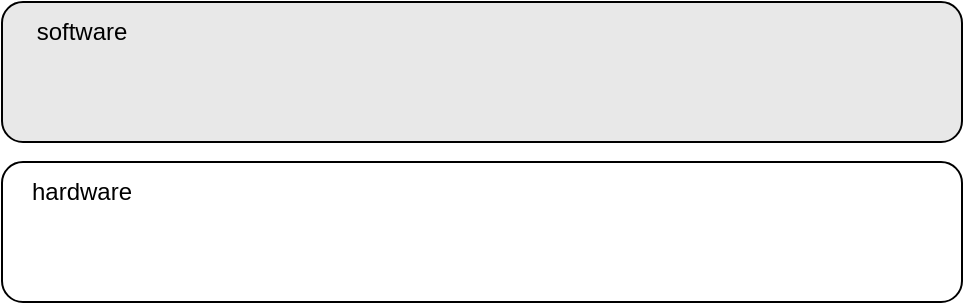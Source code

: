 <mxfile version="21.1.2" type="device">
  <diagram name="Page-1" id="efTwnop7Ne9enfRfdK1m">
    <mxGraphModel dx="3141" dy="1030" grid="1" gridSize="10" guides="1" tooltips="1" connect="1" arrows="1" fold="1" page="1" pageScale="1" pageWidth="827" pageHeight="1169" math="0" shadow="0">
      <root>
        <mxCell id="0" />
        <mxCell id="1" parent="0" />
        <mxCell id="UL2u7bCAYi0LC3vgKyyO-1" value="" style="rounded=1;whiteSpace=wrap;html=1;arcSize=15;imageHeight=24;" vertex="1" parent="1">
          <mxGeometry x="-2440" y="200" width="480" height="70" as="geometry" />
        </mxCell>
        <mxCell id="UL2u7bCAYi0LC3vgKyyO-2" value="" style="rounded=1;whiteSpace=wrap;html=1;arcSize=15;fillColor=#E8E8E8;" vertex="1" parent="1">
          <mxGeometry x="-2440" y="120" width="480" height="70" as="geometry" />
        </mxCell>
        <mxCell id="UL2u7bCAYi0LC3vgKyyO-8" value="software" style="text;html=1;strokeColor=none;fillColor=none;align=center;verticalAlign=middle;whiteSpace=wrap;rounded=0;" vertex="1" parent="1">
          <mxGeometry x="-2430" y="120" width="60" height="30" as="geometry" />
        </mxCell>
        <mxCell id="UL2u7bCAYi0LC3vgKyyO-9" value="hardware" style="text;html=1;strokeColor=none;fillColor=none;align=center;verticalAlign=middle;whiteSpace=wrap;rounded=0;" vertex="1" parent="1">
          <mxGeometry x="-2430" y="200" width="60" height="30" as="geometry" />
        </mxCell>
      </root>
    </mxGraphModel>
  </diagram>
</mxfile>
